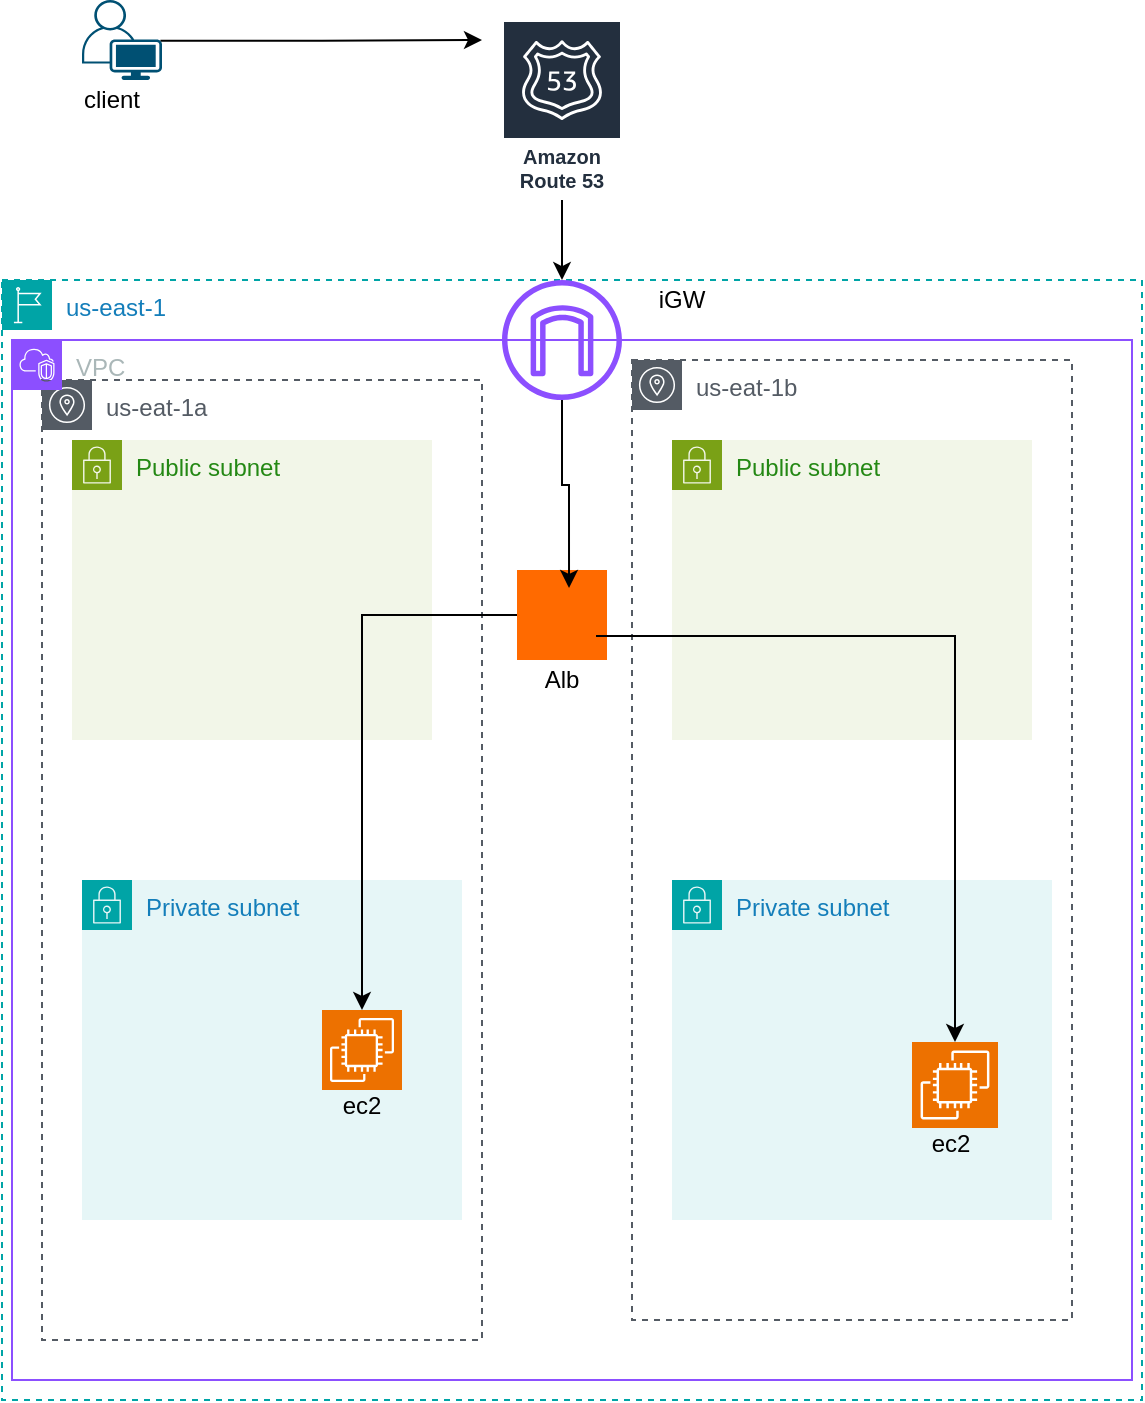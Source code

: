 <mxfile version="26.0.9">
  <diagram name="Page-1" id="8xf2X9Sttmiccnm4HsCQ">
    <mxGraphModel dx="1416" dy="1897" grid="1" gridSize="10" guides="1" tooltips="1" connect="1" arrows="1" fold="1" page="1" pageScale="1" pageWidth="827" pageHeight="1169" math="0" shadow="0">
      <root>
        <mxCell id="0" />
        <mxCell id="1" parent="0" />
        <mxCell id="fE91X5YR5c-H2x0cvexk-1" value="us-east-1" style="points=[[0,0],[0.25,0],[0.5,0],[0.75,0],[1,0],[1,0.25],[1,0.5],[1,0.75],[1,1],[0.75,1],[0.5,1],[0.25,1],[0,1],[0,0.75],[0,0.5],[0,0.25]];outlineConnect=0;gradientColor=none;html=1;whiteSpace=wrap;fontSize=12;fontStyle=0;container=1;pointerEvents=0;collapsible=0;recursiveResize=0;shape=mxgraph.aws4.group;grIcon=mxgraph.aws4.group_region;strokeColor=#00A4A6;fillColor=none;verticalAlign=top;align=left;spacingLeft=30;fontColor=#147EBA;dashed=1;" vertex="1" parent="1">
          <mxGeometry x="110" y="50" width="570" height="560" as="geometry" />
        </mxCell>
        <mxCell id="fE91X5YR5c-H2x0cvexk-2" value="us-eat-1a" style="sketch=0;outlineConnect=0;gradientColor=none;html=1;whiteSpace=wrap;fontSize=12;fontStyle=0;shape=mxgraph.aws4.group;grIcon=mxgraph.aws4.group_availability_zone;strokeColor=#545B64;fillColor=none;verticalAlign=top;align=left;spacingLeft=30;fontColor=#545B64;dashed=1;" vertex="1" parent="fE91X5YR5c-H2x0cvexk-1">
          <mxGeometry x="20" y="50" width="220" height="480" as="geometry" />
        </mxCell>
        <mxCell id="fE91X5YR5c-H2x0cvexk-8" value="VPC" style="points=[[0,0],[0.25,0],[0.5,0],[0.75,0],[1,0],[1,0.25],[1,0.5],[1,0.75],[1,1],[0.75,1],[0.5,1],[0.25,1],[0,1],[0,0.75],[0,0.5],[0,0.25]];outlineConnect=0;gradientColor=none;html=1;whiteSpace=wrap;fontSize=12;fontStyle=0;container=1;pointerEvents=0;collapsible=0;recursiveResize=0;shape=mxgraph.aws4.group;grIcon=mxgraph.aws4.group_vpc2;strokeColor=#8C4FFF;fillColor=none;verticalAlign=top;align=left;spacingLeft=30;fontColor=#AAB7B8;dashed=0;" vertex="1" parent="fE91X5YR5c-H2x0cvexk-1">
          <mxGeometry x="5" y="30" width="560" height="520" as="geometry" />
        </mxCell>
        <mxCell id="fE91X5YR5c-H2x0cvexk-3" value="us-eat-1b" style="sketch=0;outlineConnect=0;gradientColor=none;html=1;whiteSpace=wrap;fontSize=12;fontStyle=0;shape=mxgraph.aws4.group;grIcon=mxgraph.aws4.group_availability_zone;strokeColor=#545B64;fillColor=none;verticalAlign=top;align=left;spacingLeft=30;fontColor=#545B64;dashed=1;" vertex="1" parent="fE91X5YR5c-H2x0cvexk-8">
          <mxGeometry x="310" y="10" width="220" height="480" as="geometry" />
        </mxCell>
        <mxCell id="fE91X5YR5c-H2x0cvexk-12" value="Public subnet" style="points=[[0,0],[0.25,0],[0.5,0],[0.75,0],[1,0],[1,0.25],[1,0.5],[1,0.75],[1,1],[0.75,1],[0.5,1],[0.25,1],[0,1],[0,0.75],[0,0.5],[0,0.25]];outlineConnect=0;gradientColor=none;html=1;whiteSpace=wrap;fontSize=12;fontStyle=0;container=1;pointerEvents=0;collapsible=0;recursiveResize=0;shape=mxgraph.aws4.group;grIcon=mxgraph.aws4.group_security_group;grStroke=0;strokeColor=#7AA116;fillColor=#F2F6E8;verticalAlign=top;align=left;spacingLeft=30;fontColor=#248814;dashed=0;" vertex="1" parent="fE91X5YR5c-H2x0cvexk-8">
          <mxGeometry x="30" y="50" width="180" height="150" as="geometry" />
        </mxCell>
        <mxCell id="fE91X5YR5c-H2x0cvexk-20" value="Public subnet" style="points=[[0,0],[0.25,0],[0.5,0],[0.75,0],[1,0],[1,0.25],[1,0.5],[1,0.75],[1,1],[0.75,1],[0.5,1],[0.25,1],[0,1],[0,0.75],[0,0.5],[0,0.25]];outlineConnect=0;gradientColor=none;html=1;whiteSpace=wrap;fontSize=12;fontStyle=0;container=1;pointerEvents=0;collapsible=0;recursiveResize=0;shape=mxgraph.aws4.group;grIcon=mxgraph.aws4.group_security_group;grStroke=0;strokeColor=#7AA116;fillColor=#F2F6E8;verticalAlign=top;align=left;spacingLeft=30;fontColor=#248814;dashed=0;" vertex="1" parent="fE91X5YR5c-H2x0cvexk-8">
          <mxGeometry x="330" y="50" width="180" height="150" as="geometry" />
        </mxCell>
        <mxCell id="fE91X5YR5c-H2x0cvexk-22" value="Private subnet" style="points=[[0,0],[0.25,0],[0.5,0],[0.75,0],[1,0],[1,0.25],[1,0.5],[1,0.75],[1,1],[0.75,1],[0.5,1],[0.25,1],[0,1],[0,0.75],[0,0.5],[0,0.25]];outlineConnect=0;gradientColor=none;html=1;whiteSpace=wrap;fontSize=12;fontStyle=0;container=1;pointerEvents=0;collapsible=0;recursiveResize=0;shape=mxgraph.aws4.group;grIcon=mxgraph.aws4.group_security_group;grStroke=0;strokeColor=#00A4A6;fillColor=#E6F6F7;verticalAlign=top;align=left;spacingLeft=30;fontColor=#147EBA;dashed=0;" vertex="1" parent="fE91X5YR5c-H2x0cvexk-8">
          <mxGeometry x="330" y="270" width="190" height="170" as="geometry" />
        </mxCell>
        <mxCell id="fE91X5YR5c-H2x0cvexk-25" value="ec2" style="text;html=1;align=center;verticalAlign=middle;whiteSpace=wrap;rounded=0;" vertex="1" parent="fE91X5YR5c-H2x0cvexk-22">
          <mxGeometry x="114.5" y="124" width="48.5" height="16" as="geometry" />
        </mxCell>
        <mxCell id="fE91X5YR5c-H2x0cvexk-24" value="" style="sketch=0;points=[[0,0,0],[0.25,0,0],[0.5,0,0],[0.75,0,0],[1,0,0],[0,1,0],[0.25,1,0],[0.5,1,0],[0.75,1,0],[1,1,0],[0,0.25,0],[0,0.5,0],[0,0.75,0],[1,0.25,0],[1,0.5,0],[1,0.75,0]];outlineConnect=0;fontColor=#232F3E;fillColor=#ED7100;strokeColor=#ffffff;dashed=0;verticalLabelPosition=bottom;verticalAlign=top;align=center;html=1;fontSize=12;fontStyle=0;aspect=fixed;shape=mxgraph.aws4.resourceIcon;resIcon=mxgraph.aws4.ec2;" vertex="1" parent="fE91X5YR5c-H2x0cvexk-8">
          <mxGeometry x="450" y="351" width="43" height="43" as="geometry" />
        </mxCell>
        <mxCell id="fE91X5YR5c-H2x0cvexk-27" value="" style="points=[];aspect=fixed;html=1;align=center;shadow=0;dashed=0;fillColor=#FF6A00;strokeColor=none;shape=mxgraph.alibaba_cloud.alb_application_load_balancer_02;" vertex="1" parent="fE91X5YR5c-H2x0cvexk-8">
          <mxGeometry x="252.5" y="115" width="45" height="45" as="geometry" />
        </mxCell>
        <mxCell id="fE91X5YR5c-H2x0cvexk-51" style="edgeStyle=orthogonalEdgeStyle;rounded=0;orthogonalLoop=1;jettySize=auto;html=1;exitX=0.878;exitY=0.733;exitDx=0;exitDy=0;exitPerimeter=0;" edge="1" parent="fE91X5YR5c-H2x0cvexk-8" source="fE91X5YR5c-H2x0cvexk-27" target="fE91X5YR5c-H2x0cvexk-24">
          <mxGeometry relative="1" as="geometry">
            <mxPoint x="297.5" y="165" as="sourcePoint" />
          </mxGeometry>
        </mxCell>
        <mxCell id="fE91X5YR5c-H2x0cvexk-55" value="Alb" style="text;html=1;align=center;verticalAlign=middle;whiteSpace=wrap;rounded=0;" vertex="1" parent="fE91X5YR5c-H2x0cvexk-8">
          <mxGeometry x="245" y="160" width="60" height="20" as="geometry" />
        </mxCell>
        <mxCell id="fE91X5YR5c-H2x0cvexk-11" value="iGW" style="text;html=1;align=center;verticalAlign=middle;whiteSpace=wrap;rounded=0;" vertex="1" parent="fE91X5YR5c-H2x0cvexk-1">
          <mxGeometry x="310" width="60" height="20" as="geometry" />
        </mxCell>
        <mxCell id="fE91X5YR5c-H2x0cvexk-21" value="Private subnet" style="points=[[0,0],[0.25,0],[0.5,0],[0.75,0],[1,0],[1,0.25],[1,0.5],[1,0.75],[1,1],[0.75,1],[0.5,1],[0.25,1],[0,1],[0,0.75],[0,0.5],[0,0.25]];outlineConnect=0;gradientColor=none;html=1;whiteSpace=wrap;fontSize=12;fontStyle=0;container=1;pointerEvents=0;collapsible=0;recursiveResize=0;shape=mxgraph.aws4.group;grIcon=mxgraph.aws4.group_security_group;grStroke=0;strokeColor=#00A4A6;fillColor=#E6F6F7;verticalAlign=top;align=left;spacingLeft=30;fontColor=#147EBA;dashed=0;" vertex="1" parent="fE91X5YR5c-H2x0cvexk-1">
          <mxGeometry x="40" y="300" width="190" height="170" as="geometry" />
        </mxCell>
        <mxCell id="fE91X5YR5c-H2x0cvexk-26" value="ec2&lt;div&gt;&lt;br&gt;&lt;/div&gt;" style="text;html=1;align=center;verticalAlign=middle;whiteSpace=wrap;rounded=0;" vertex="1" parent="fE91X5YR5c-H2x0cvexk-21">
          <mxGeometry x="120" y="110" width="40" height="20" as="geometry" />
        </mxCell>
        <mxCell id="fE91X5YR5c-H2x0cvexk-23" value="" style="sketch=0;points=[[0,0,0],[0.25,0,0],[0.5,0,0],[0.75,0,0],[1,0,0],[0,1,0],[0.25,1,0],[0.5,1,0],[0.75,1,0],[1,1,0],[0,0.25,0],[0,0.5,0],[0,0.75,0],[1,0.25,0],[1,0.5,0],[1,0.75,0]];outlineConnect=0;fontColor=#232F3E;fillColor=#ED7100;strokeColor=#ffffff;dashed=0;verticalLabelPosition=bottom;verticalAlign=top;align=center;html=1;fontSize=12;fontStyle=0;aspect=fixed;shape=mxgraph.aws4.resourceIcon;resIcon=mxgraph.aws4.ec2;" vertex="1" parent="fE91X5YR5c-H2x0cvexk-1">
          <mxGeometry x="160" y="365" width="40" height="40" as="geometry" />
        </mxCell>
        <mxCell id="fE91X5YR5c-H2x0cvexk-54" style="edgeStyle=orthogonalEdgeStyle;rounded=0;orthogonalLoop=1;jettySize=auto;html=1;" edge="1" parent="fE91X5YR5c-H2x0cvexk-1" source="fE91X5YR5c-H2x0cvexk-27" target="fE91X5YR5c-H2x0cvexk-23">
          <mxGeometry relative="1" as="geometry" />
        </mxCell>
        <mxCell id="fE91X5YR5c-H2x0cvexk-40" value="" style="edgeStyle=orthogonalEdgeStyle;rounded=0;orthogonalLoop=1;jettySize=auto;html=1;" edge="1" parent="1" source="fE91X5YR5c-H2x0cvexk-10" target="fE91X5YR5c-H2x0cvexk-8">
          <mxGeometry relative="1" as="geometry">
            <mxPoint x="383" y="190" as="targetPoint" />
            <Array as="points">
              <mxPoint x="395" y="180" />
              <mxPoint x="395" y="180" />
            </Array>
          </mxGeometry>
        </mxCell>
        <mxCell id="fE91X5YR5c-H2x0cvexk-10" value="" style="sketch=0;outlineConnect=0;fontColor=#232F3E;gradientColor=none;fillColor=#8C4FFF;strokeColor=none;dashed=0;verticalLabelPosition=bottom;verticalAlign=top;align=center;html=1;fontSize=12;fontStyle=0;aspect=fixed;pointerEvents=1;shape=mxgraph.aws4.internet_gateway;" vertex="1" parent="1">
          <mxGeometry x="360" y="50" width="60" height="60" as="geometry" />
        </mxCell>
        <mxCell id="fE91X5YR5c-H2x0cvexk-32" style="edgeStyle=orthogonalEdgeStyle;rounded=0;orthogonalLoop=1;jettySize=auto;html=1;exitX=0.98;exitY=0.51;exitDx=0;exitDy=0;exitPerimeter=0;" edge="1" parent="1" source="fE91X5YR5c-H2x0cvexk-29">
          <mxGeometry relative="1" as="geometry">
            <mxPoint x="350" y="-70" as="targetPoint" />
          </mxGeometry>
        </mxCell>
        <mxCell id="fE91X5YR5c-H2x0cvexk-29" value="" style="points=[[0.35,0,0],[0.98,0.51,0],[1,0.71,0],[0.67,1,0],[0,0.795,0],[0,0.65,0]];verticalLabelPosition=bottom;sketch=0;html=1;verticalAlign=top;aspect=fixed;align=center;pointerEvents=1;shape=mxgraph.cisco19.user;fillColor=#005073;strokeColor=none;" vertex="1" parent="1">
          <mxGeometry x="150" y="-90" width="40" height="40" as="geometry" />
        </mxCell>
        <mxCell id="fE91X5YR5c-H2x0cvexk-30" value="client" style="text;html=1;align=center;verticalAlign=middle;whiteSpace=wrap;rounded=0;" vertex="1" parent="1">
          <mxGeometry x="140" y="-50" width="50" height="20" as="geometry" />
        </mxCell>
        <mxCell id="fE91X5YR5c-H2x0cvexk-33" value="" style="edgeStyle=orthogonalEdgeStyle;rounded=0;orthogonalLoop=1;jettySize=auto;html=1;" edge="1" parent="1" source="fE91X5YR5c-H2x0cvexk-31" target="fE91X5YR5c-H2x0cvexk-10">
          <mxGeometry relative="1" as="geometry" />
        </mxCell>
        <mxCell id="fE91X5YR5c-H2x0cvexk-31" value="Amazon Route 53" style="sketch=0;outlineConnect=0;fontColor=#232F3E;gradientColor=none;strokeColor=#ffffff;fillColor=#232F3E;dashed=0;verticalLabelPosition=middle;verticalAlign=bottom;align=center;html=1;whiteSpace=wrap;fontSize=10;fontStyle=1;spacing=3;shape=mxgraph.aws4.productIcon;prIcon=mxgraph.aws4.route_53;" vertex="1" parent="1">
          <mxGeometry x="360" y="-80" width="60" height="90" as="geometry" />
        </mxCell>
        <mxCell id="fE91X5YR5c-H2x0cvexk-44" style="edgeStyle=orthogonalEdgeStyle;rounded=0;orthogonalLoop=1;jettySize=auto;html=1;entryX=0.578;entryY=0.2;entryDx=0;entryDy=0;entryPerimeter=0;" edge="1" parent="1" source="fE91X5YR5c-H2x0cvexk-10" target="fE91X5YR5c-H2x0cvexk-27">
          <mxGeometry relative="1" as="geometry" />
        </mxCell>
      </root>
    </mxGraphModel>
  </diagram>
</mxfile>

